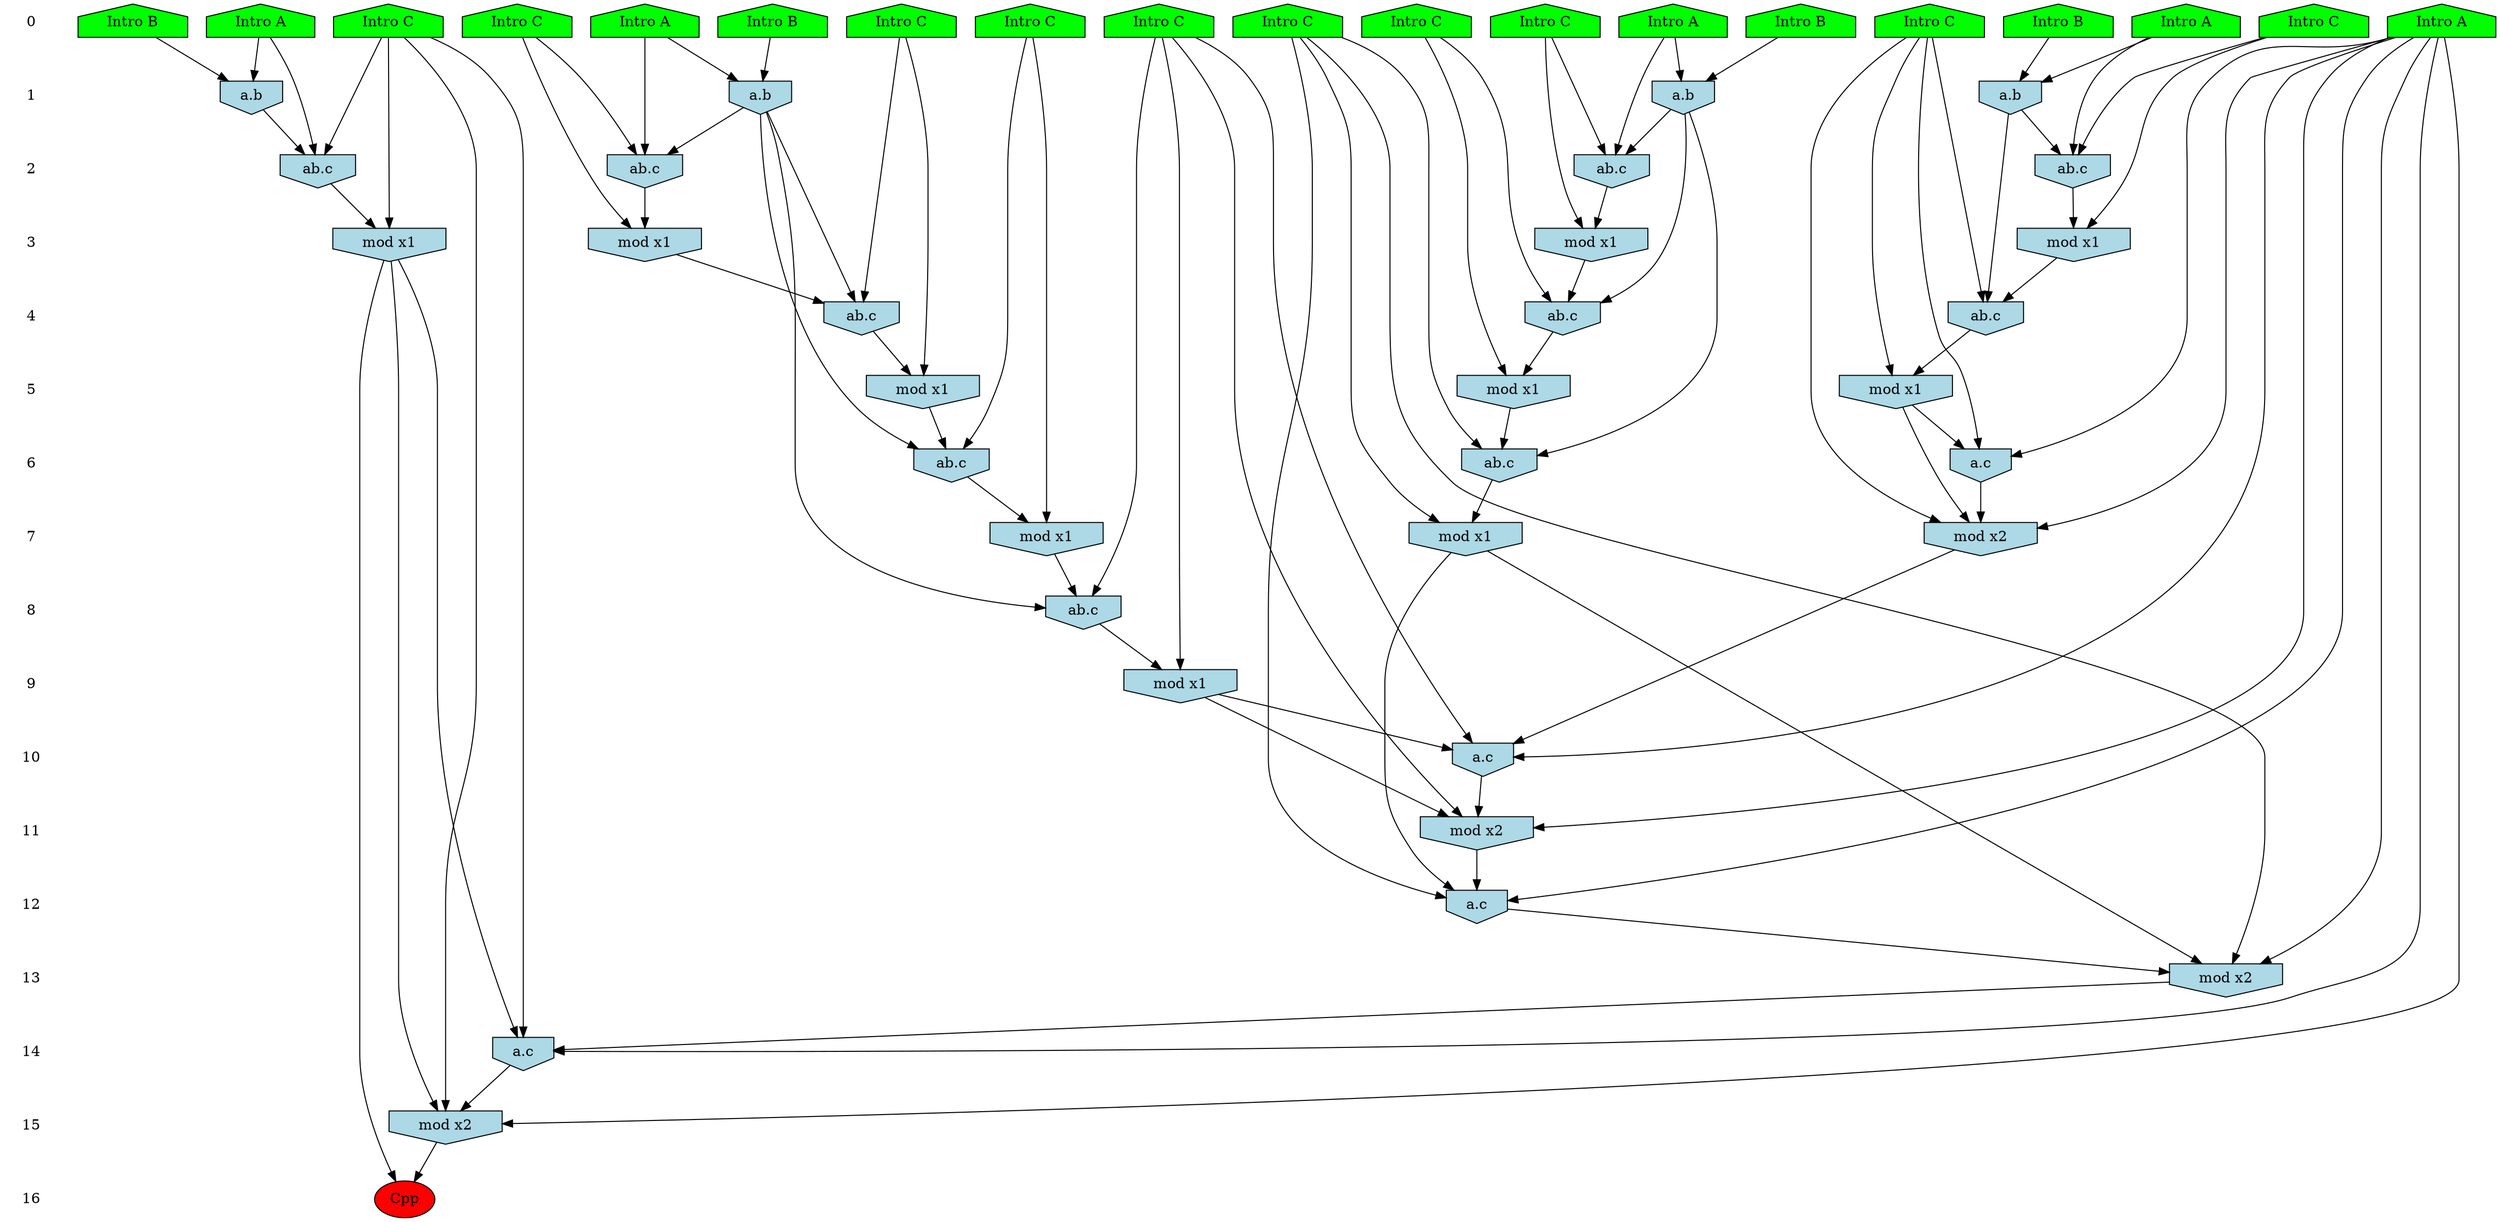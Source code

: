 /* Compression of 1 causal flows obtained in average at 1.992835E+01 t.u */
/* Compressed causal flows were: [3685] */
digraph G{
 ranksep=.5 ; 
{ rank = same ; "0" [shape=plaintext] ; node_1 [label ="Intro A", shape=house, style=filled, fillcolor=green] ;
node_2 [label ="Intro B", shape=house, style=filled, fillcolor=green] ;
node_3 [label ="Intro A", shape=house, style=filled, fillcolor=green] ;
node_4 [label ="Intro B", shape=house, style=filled, fillcolor=green] ;
node_5 [label ="Intro A", shape=house, style=filled, fillcolor=green] ;
node_6 [label ="Intro B", shape=house, style=filled, fillcolor=green] ;
node_7 [label ="Intro A", shape=house, style=filled, fillcolor=green] ;
node_8 [label ="Intro B", shape=house, style=filled, fillcolor=green] ;
node_9 [label ="Intro A", shape=house, style=filled, fillcolor=green] ;
node_10 [label ="Intro C", shape=house, style=filled, fillcolor=green] ;
node_11 [label ="Intro C", shape=house, style=filled, fillcolor=green] ;
node_12 [label ="Intro C", shape=house, style=filled, fillcolor=green] ;
node_13 [label ="Intro C", shape=house, style=filled, fillcolor=green] ;
node_14 [label ="Intro C", shape=house, style=filled, fillcolor=green] ;
node_15 [label ="Intro C", shape=house, style=filled, fillcolor=green] ;
node_16 [label ="Intro C", shape=house, style=filled, fillcolor=green] ;
node_17 [label ="Intro C", shape=house, style=filled, fillcolor=green] ;
node_18 [label ="Intro C", shape=house, style=filled, fillcolor=green] ;
node_19 [label ="Intro C", shape=house, style=filled, fillcolor=green] ;
}
{ rank = same ; "1" [shape=plaintext] ; node_20 [label="a.b", shape=invhouse, style=filled, fillcolor = lightblue] ;
node_25 [label="a.b", shape=invhouse, style=filled, fillcolor = lightblue] ;
node_34 [label="a.b", shape=invhouse, style=filled, fillcolor = lightblue] ;
node_42 [label="a.b", shape=invhouse, style=filled, fillcolor = lightblue] ;
}
{ rank = same ; "2" [shape=plaintext] ; node_21 [label="ab.c", shape=invhouse, style=filled, fillcolor = lightblue] ;
node_26 [label="ab.c", shape=invhouse, style=filled, fillcolor = lightblue] ;
node_37 [label="ab.c", shape=invhouse, style=filled, fillcolor = lightblue] ;
node_46 [label="ab.c", shape=invhouse, style=filled, fillcolor = lightblue] ;
}
{ rank = same ; "3" [shape=plaintext] ; node_22 [label="mod x1", shape=invhouse, style=filled, fillcolor = lightblue] ;
node_28 [label="mod x1", shape=invhouse, style=filled, fillcolor = lightblue] ;
node_38 [label="mod x1", shape=invhouse, style=filled, fillcolor = lightblue] ;
node_47 [label="mod x1", shape=invhouse, style=filled, fillcolor = lightblue] ;
}
{ rank = same ; "4" [shape=plaintext] ; node_23 [label="ab.c", shape=invhouse, style=filled, fillcolor = lightblue] ;
node_29 [label="ab.c", shape=invhouse, style=filled, fillcolor = lightblue] ;
node_39 [label="ab.c", shape=invhouse, style=filled, fillcolor = lightblue] ;
}
{ rank = same ; "5" [shape=plaintext] ; node_24 [label="mod x1", shape=invhouse, style=filled, fillcolor = lightblue] ;
node_32 [label="mod x1", shape=invhouse, style=filled, fillcolor = lightblue] ;
node_40 [label="mod x1", shape=invhouse, style=filled, fillcolor = lightblue] ;
}
{ rank = same ; "6" [shape=plaintext] ; node_27 [label="ab.c", shape=invhouse, style=filled, fillcolor = lightblue] ;
node_35 [label="a.c", shape=invhouse, style=filled, fillcolor = lightblue] ;
node_41 [label="ab.c", shape=invhouse, style=filled, fillcolor = lightblue] ;
}
{ rank = same ; "7" [shape=plaintext] ; node_30 [label="mod x1", shape=invhouse, style=filled, fillcolor = lightblue] ;
node_36 [label="mod x2", shape=invhouse, style=filled, fillcolor = lightblue] ;
node_43 [label="mod x1", shape=invhouse, style=filled, fillcolor = lightblue] ;
}
{ rank = same ; "8" [shape=plaintext] ; node_31 [label="ab.c", shape=invhouse, style=filled, fillcolor = lightblue] ;
}
{ rank = same ; "9" [shape=plaintext] ; node_33 [label="mod x1", shape=invhouse, style=filled, fillcolor = lightblue] ;
}
{ rank = same ; "10" [shape=plaintext] ; node_44 [label="a.c", shape=invhouse, style=filled, fillcolor = lightblue] ;
}
{ rank = same ; "11" [shape=plaintext] ; node_45 [label="mod x2", shape=invhouse, style=filled, fillcolor = lightblue] ;
}
{ rank = same ; "12" [shape=plaintext] ; node_48 [label="a.c", shape=invhouse, style=filled, fillcolor = lightblue] ;
}
{ rank = same ; "13" [shape=plaintext] ; node_49 [label="mod x2", shape=invhouse, style=filled, fillcolor = lightblue] ;
}
{ rank = same ; "14" [shape=plaintext] ; node_50 [label="a.c", shape=invhouse, style=filled, fillcolor = lightblue] ;
}
{ rank = same ; "15" [shape=plaintext] ; node_51 [label="mod x2", shape=invhouse, style=filled, fillcolor = lightblue] ;
}
{ rank = same ; "16" [shape=plaintext] ; node_52 [label ="Cpp", style=filled, fillcolor=red] ;
}
"0" -> "1" [style="invis"]; 
"1" -> "2" [style="invis"]; 
"2" -> "3" [style="invis"]; 
"3" -> "4" [style="invis"]; 
"4" -> "5" [style="invis"]; 
"5" -> "6" [style="invis"]; 
"6" -> "7" [style="invis"]; 
"7" -> "8" [style="invis"]; 
"8" -> "9" [style="invis"]; 
"9" -> "10" [style="invis"]; 
"10" -> "11" [style="invis"]; 
"11" -> "12" [style="invis"]; 
"12" -> "13" [style="invis"]; 
"13" -> "14" [style="invis"]; 
"14" -> "15" [style="invis"]; 
"15" -> "16" [style="invis"]; 
node_3 -> node_20
node_8 -> node_20
node_3 -> node_21
node_14 -> node_21
node_20 -> node_21
node_14 -> node_22
node_21 -> node_22
node_17 -> node_23
node_20 -> node_23
node_22 -> node_23
node_17 -> node_24
node_23 -> node_24
node_4 -> node_25
node_7 -> node_25
node_7 -> node_26
node_15 -> node_26
node_25 -> node_26
node_13 -> node_27
node_20 -> node_27
node_24 -> node_27
node_15 -> node_28
node_26 -> node_28
node_19 -> node_29
node_25 -> node_29
node_28 -> node_29
node_13 -> node_30
node_27 -> node_30
node_10 -> node_31
node_20 -> node_31
node_30 -> node_31
node_19 -> node_32
node_29 -> node_32
node_10 -> node_33
node_31 -> node_33
node_5 -> node_34
node_6 -> node_34
node_9 -> node_35
node_19 -> node_35
node_32 -> node_35
node_9 -> node_36
node_19 -> node_36
node_32 -> node_36
node_35 -> node_36
node_5 -> node_37
node_18 -> node_37
node_34 -> node_37
node_18 -> node_38
node_37 -> node_38
node_11 -> node_39
node_34 -> node_39
node_38 -> node_39
node_11 -> node_40
node_39 -> node_40
node_12 -> node_41
node_34 -> node_41
node_40 -> node_41
node_1 -> node_42
node_2 -> node_42
node_12 -> node_43
node_41 -> node_43
node_9 -> node_44
node_10 -> node_44
node_33 -> node_44
node_36 -> node_44
node_9 -> node_45
node_10 -> node_45
node_33 -> node_45
node_44 -> node_45
node_1 -> node_46
node_16 -> node_46
node_42 -> node_46
node_16 -> node_47
node_46 -> node_47
node_9 -> node_48
node_12 -> node_48
node_43 -> node_48
node_45 -> node_48
node_9 -> node_49
node_12 -> node_49
node_43 -> node_49
node_48 -> node_49
node_9 -> node_50
node_16 -> node_50
node_47 -> node_50
node_49 -> node_50
node_9 -> node_51
node_16 -> node_51
node_47 -> node_51
node_50 -> node_51
node_47 -> node_52
node_51 -> node_52
}
/*
 Dot generation time: 0.000813
*/